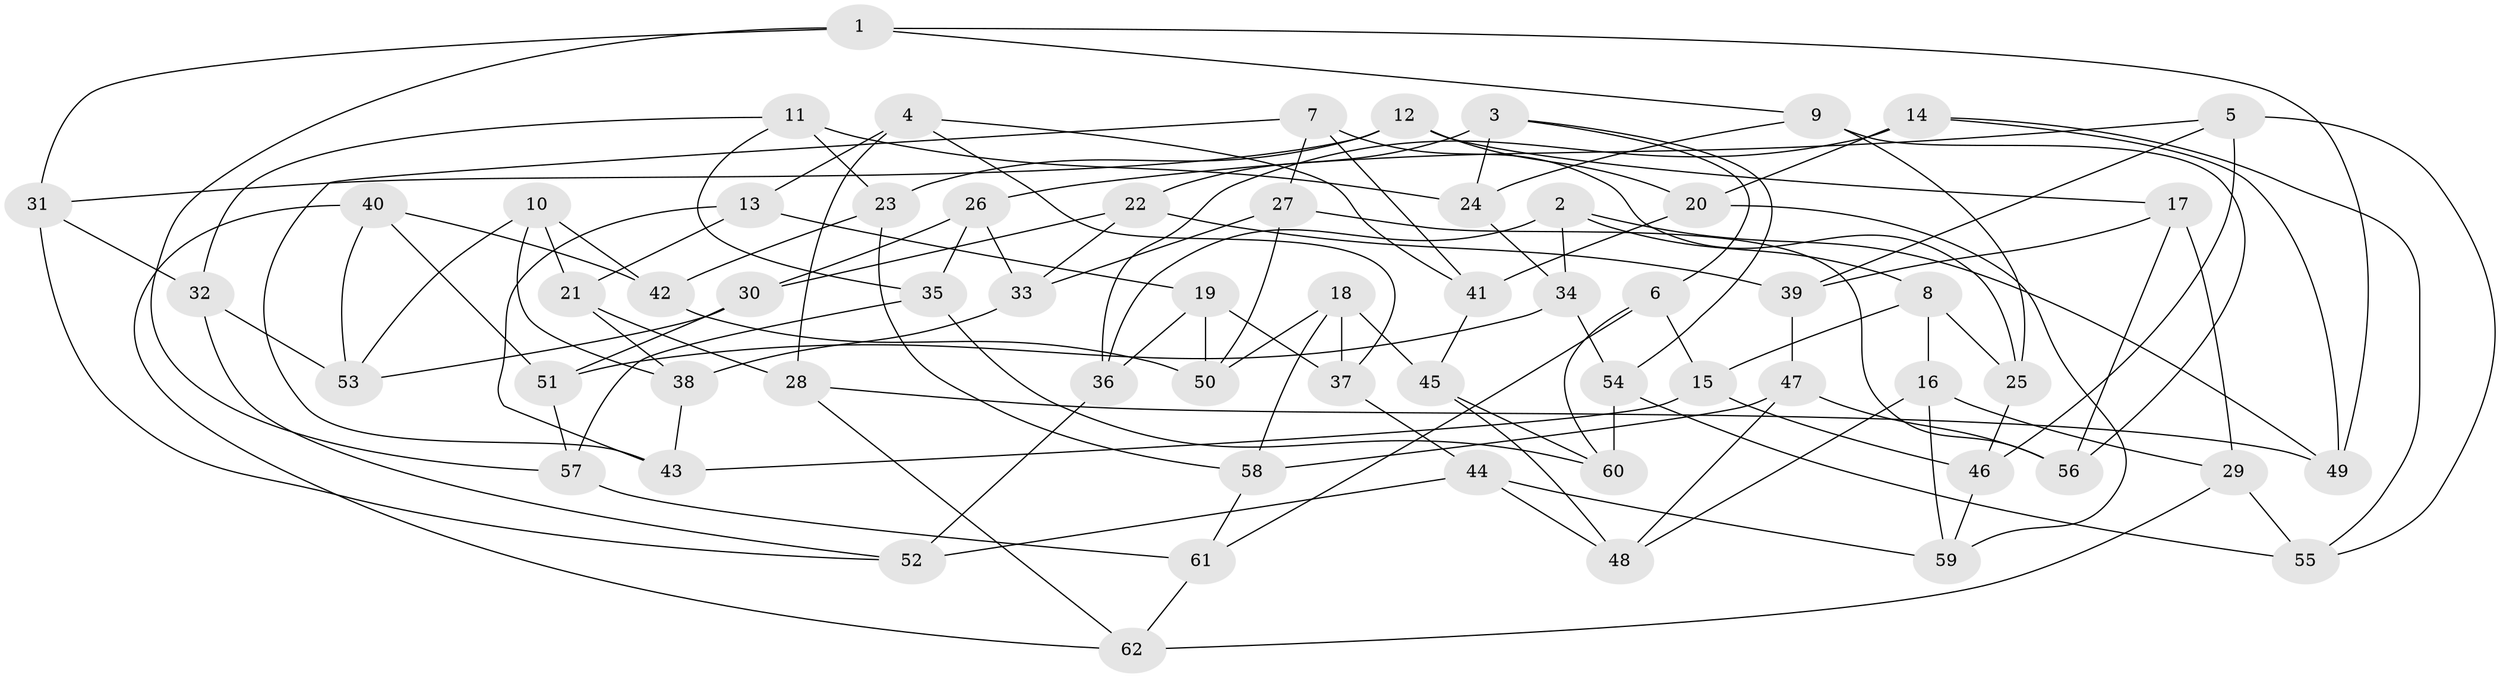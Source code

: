// coarse degree distribution, {4: 0.7441860465116279, 8: 0.046511627906976744, 5: 0.06976744186046512, 3: 0.09302325581395349, 7: 0.023255813953488372, 10: 0.023255813953488372}
// Generated by graph-tools (version 1.1) at 2025/01/03/04/25 22:01:05]
// undirected, 62 vertices, 124 edges
graph export_dot {
graph [start="1"]
  node [color=gray90,style=filled];
  1;
  2;
  3;
  4;
  5;
  6;
  7;
  8;
  9;
  10;
  11;
  12;
  13;
  14;
  15;
  16;
  17;
  18;
  19;
  20;
  21;
  22;
  23;
  24;
  25;
  26;
  27;
  28;
  29;
  30;
  31;
  32;
  33;
  34;
  35;
  36;
  37;
  38;
  39;
  40;
  41;
  42;
  43;
  44;
  45;
  46;
  47;
  48;
  49;
  50;
  51;
  52;
  53;
  54;
  55;
  56;
  57;
  58;
  59;
  60;
  61;
  62;
  1 -- 9;
  1 -- 31;
  1 -- 49;
  1 -- 57;
  2 -- 8;
  2 -- 49;
  2 -- 34;
  2 -- 36;
  3 -- 54;
  3 -- 6;
  3 -- 24;
  3 -- 22;
  4 -- 37;
  4 -- 41;
  4 -- 13;
  4 -- 28;
  5 -- 39;
  5 -- 55;
  5 -- 46;
  5 -- 26;
  6 -- 15;
  6 -- 60;
  6 -- 61;
  7 -- 25;
  7 -- 43;
  7 -- 41;
  7 -- 27;
  8 -- 15;
  8 -- 25;
  8 -- 16;
  9 -- 56;
  9 -- 25;
  9 -- 24;
  10 -- 53;
  10 -- 38;
  10 -- 21;
  10 -- 42;
  11 -- 23;
  11 -- 35;
  11 -- 24;
  11 -- 32;
  12 -- 20;
  12 -- 23;
  12 -- 17;
  12 -- 31;
  13 -- 21;
  13 -- 19;
  13 -- 43;
  14 -- 20;
  14 -- 49;
  14 -- 55;
  14 -- 36;
  15 -- 46;
  15 -- 43;
  16 -- 48;
  16 -- 29;
  16 -- 59;
  17 -- 39;
  17 -- 56;
  17 -- 29;
  18 -- 58;
  18 -- 37;
  18 -- 50;
  18 -- 45;
  19 -- 50;
  19 -- 36;
  19 -- 37;
  20 -- 41;
  20 -- 59;
  21 -- 28;
  21 -- 38;
  22 -- 33;
  22 -- 30;
  22 -- 39;
  23 -- 58;
  23 -- 42;
  24 -- 34;
  25 -- 46;
  26 -- 30;
  26 -- 33;
  26 -- 35;
  27 -- 50;
  27 -- 56;
  27 -- 33;
  28 -- 49;
  28 -- 62;
  29 -- 55;
  29 -- 62;
  30 -- 51;
  30 -- 53;
  31 -- 52;
  31 -- 32;
  32 -- 53;
  32 -- 52;
  33 -- 38;
  34 -- 51;
  34 -- 54;
  35 -- 57;
  35 -- 60;
  36 -- 52;
  37 -- 44;
  38 -- 43;
  39 -- 47;
  40 -- 62;
  40 -- 53;
  40 -- 42;
  40 -- 51;
  41 -- 45;
  42 -- 50;
  44 -- 48;
  44 -- 52;
  44 -- 59;
  45 -- 48;
  45 -- 60;
  46 -- 59;
  47 -- 48;
  47 -- 56;
  47 -- 58;
  51 -- 57;
  54 -- 55;
  54 -- 60;
  57 -- 61;
  58 -- 61;
  61 -- 62;
}
